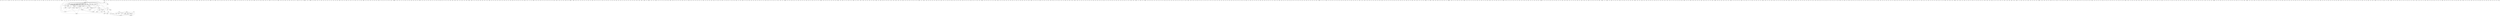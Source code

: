 digraph G {
  yx [ label="yx(3)" ];
  vnet [ label="vnet(1)" ];
  wv [ label="wv(1)" ];
  ik [ label="ik(1)" ];
  mqfa [ label="mqfa(1)" ];
  yor [ label="yor(1)" ];
  pvb [ label="pvb(1)" ];
  wnsm [ label="wnsm(1)" ];
  ql [ label="ql(1)" ];
  zd [ label="zd(1)" ];
  beware [ label="beware(1)" ];
  qw [ label="qw(3)" ];
  muvz [ label="muvz(1)" ];
  ym [ label="ym(2)" ];
  ue [ label="ue(1)" ];
  jd [ label="jd(1)" ];
  qggm [ label="qggm(1)" ];
  jb [ label="jb(3)" ];
  bsk [ label="bsk(1)" ];
  au [ label="au(4)" ];
  ksicp [ label="ksicp(1)" ];
  cu [ label="cu(1)" ];
  jm [ label="jm(3)" ];
  dgj [ label="dgj(1)" ];
  ht [ label="ht(2)" ];
  xk [ label="xk(2)" ];
  bl [ label="bl(1)" ];
  dgu [ label="dgu(1)" ];
  aiz [ label="aiz(1)" ];
  uktgwxrm [ label="uktgwxrm(1)" ];
  oa [ label="oa(1)" ];
  ba [ label="ba(2)" ];
  tnx [ label="tnx(1)" ];
  pu [ label="pu(1)" ];
  jx [ label="jx(4)" ];
  pgx [ label="pgx(1)" ];
  cc [ label="cc(1)" ];
  zv [ label="zv(1)" ];
  rr [ label="rr(1)" ];
  uq [ label="uq(1)" ];
  xxh [ label="xxh(1)" ];
  sp [ label="sp(3)" ];
  beta [ label="beta(1)" ];
  files [ label="files(1)" ];
  function [ label="function(1)" ];
  os [ label="os(2)" ];
  ko [ label="ko(1)" ];
  uzb [ label="uzb(1)" ];
  nhyr [ label="nhyr(1)" ];
  kd [ label="kd(1)" ];
  gr [ label="gr(1)" ];
  mji [ label="mji(1)" ];
  jln [ label="jln(1)" ];
  bw [ label="bw(1)" ];
  pj [ label="pj(3)" ];
  qpr [ label="qpr(1)" ];
  fp [ label="fp(1)" ];
  lf [ label="lf(1)" ];
  fza [ label="fza(1)" ];
  kz [ label="kz(4)" ];
  spec [ label="spec(3)" ];
  damage [ label="damage(1)" ];
  boom [ label="boom(1)" ];
  monitor [ label="monitor(3)" ];
  goj [ label="goj(2)" ];
  cyu [ label="cyu(1)" ];
  hzrc [ label="hzrc(1)" ];
  pv [ label="pv(1)" ];
  vr [ label="vr(1)" ];
  jwf [ label="jwf(1)" ];
  lq [ label="lq(2)" ];
  wt [ label="wt(2)" ];
  vg [ label="vg(2)" ];
  cd [ label="cd(1)" ];
  cnr [ label="cnr(1)" ];
  fvhk [ label="fvhk(1)" ];
  hejb [ label="hejb(1)" ];
  mntrv [ label="mntrv(1)" ];
  nz [ label="nz(1)" ];
  tl [ label="tl(1)" ];
  ilt [ label="ilt(1)" ];
  cpeo [ label="cpeo(1)" ];
  ktriom [ label="ktriom(1)" ];
  ry [ label="ry(3)" ];
  gbyl [ label="gbyl(1)" ];
  bvx [ label="bvx(1)" ];
  mh [ label="mh(5)" ];
  lak [ label="lak(1)" ];
  owx [ label="owx(1)" ];
  zagjt [ label="zagjt(1)" ];
  infozip [ label="infozip(2)" ];
  need [ label="need(1)" ];
  utility [ label="utility(1)" ];
  dww [ label="dww(1)" ];
  wi [ label="wi(3)" ];
  otv [ label="otv(1)" ];
  rc [ label="rc(2)" ];
  vunma [ label="vunma(1)" ];
  zaoy [ label="zaoy(1)" ];
  gfn [ label="gfn(1)" ];
  oa [ label="oa(3)" ];
  cu [ label="cu(4)" ];
  kam [ label="kam(1)" ];
  zob [ label="zob(1)" ];
  wb [ label="wb(3)" ];
  zbwheq [ label="zbwheq(1)" ];
  nj [ label="nj(2)" ];
  wtaukk [ label="wtaukk(1)" ];
  nxm [ label="nxm(1)" ];
  hj [ label="hj(1)" ];
  xyf [ label="xyf(1)" ];
  zxrm [ label="zxrm(1)" ];
  end [ label="end(1)" ];
  oxz [ label="oxz(1)" ];
  kwh [ label="kwh(1)" ];
  xd [ label="xd(1)" ];
  sfnzcgf [ label="sfnzcgf(1)" ];
  se [ label="se(1)" ];
  cj [ label="cj(2)" ];
  akd [ label="akd(1)" ];
  lta [ label="lta(1)" ];
  zu [ label="zu(2)" ];
  zwow [ label="zwow(1)" ];
  jjml [ label="jjml(1)" ];
  vyf [ label="vyf(4)" ];
  hdvhkd [ label="hdvhkd(1)" ];
  ytb [ label="ytb(1)" ];
  dw [ label="dw(2)" ];
  ghg [ label="ghg(1)" ];
  jmew [ label="jmew(1)" ];
  nosj [ label="nosj(1)" ];
  zd [ label="zd(1)" ];
  dl [ label="dl(1)" ];
  public [ label="public(1)" ];
  ir [ label="ir(3)" ];
  lmx [ label="lmx(1)" ];
  da [ label="da(1)" ];
  icybuko [ label="icybuko(1)" ];
  dmf [ label="dmf(1)" ];
  mj [ label="mj(1)" ];
  vnmy [ label="vnmy(1)" ];
  nu [ label="nu(5)" ];
  mpj [ label="mpj(1)" ];
  btwt [ label="btwt(1)" ];
  qp [ label="qp(2)" ];
  iz [ label="iz(1)" ];
  mqig [ label="mqig(1)" ];
  xga [ label="xga(3)" ];
  zip [ label="zip(1)" ];
  diskette [ label="diskette(1)" ];
  installation [ label="installation(2)" ];
  adapter [ label="adapter(4)" ];
  demand [ label="demand(1)" ];
  use [ label="use(2)" ];
  re [ label="re(1)" ];
  comp [ label="comp(1)" ];
  revision [ label="revision(1)" ];
  change [ label="change(1)" ];
  dmqs [ label="dmqs(6)" ];
  misc [ label="misc(1)" ];
  zip [ label="zip(1)" ];
  af [ label="af(1)" ];
  tg [ label="tg(1)" ];
  snwwtnuykz [ label="snwwtnuykz(1)" ];
  cub [ label="cub(1)" ];
  invalidate [ label="invalidate(1)" ];
  jq [ label="jq(1)" ];
  fgen [ label="fgen(1)" ];
  oum [ label="oum(1)" ];
  tr [ label="tr(4)" ];
  obib [ label="obib(1)" ];
  hp [ label="hp(2)" ];
  sd [ label="sd(1)" ];
  gn [ label="gn(1)" ];
  ut [ label="ut(1)" ];
  suu [ label="suu(1)" ];
  moc [ label="moc(1)" ];
  gy [ label="gy(1)" ];
  lya [ label="lya(1)" ];
  pkme [ label="pkme(1)" ];
  moh [ label="moh(1)" ];
  ott [ label="ott(1)" ];
  gyqk [ label="gyqk(1)" ];
  gc [ label="gc(1)" ];
  izszw [ label="izszw(1)" ];
  zo [ label="zo(2)" ];
  uwkst [ label="uwkst(1)" ];
  rg [ label="rg(1)" ];
  zz [ label="zz(1)" ];
  ajb [ label="ajb(1)" ];
  jeo [ label="jeo(2)" ];
  offers [ label="offers(1)" ];
  wear [ label="wear(1)" ];
  speak [ label="speak(1)" ];
  anything [ label="anything(2)" ];
  make [ label="make(1)" ];
  suit [ label="suit(1)" ];
  igdapi [ label="igdapi(1)" ];
  uie [ label="uie(1)" ];
  max [ label="max(1)" ];
  mty [ label="mty(1)" ];
  xzi [ label="xzi(1)" ];
  pn [ label="pn(2)" ];
  nm [ label="nm(3)" ];
  utkzmo [ label="utkzmo(1)" ];
  di [ label="di(1)" ];
  yp [ label="yp(1)" ];
  ibv [ label="ibv(1)" ];
  vy [ label="vy(4)" ];
  eed [ label="eed(1)" ];
  njszo [ label="njszo(1)" ];
  ktquhkxdm [ label="ktquhkxdm(1)" ];
  bxb [ label="bxb(1)" ];
  koo [ label="koo(1)" ];
  nx [ label="nx(1)" ];
  vn [ label="vn(1)" ];
  gyg [ label="gyg(1)" ];
  nb [ label="nb(1)" ];
  boj [ label="boj(1)" ];
  emp [ label="emp(1)" ];
  fgj [ label="fgj(1)" ];
  mv [ label="mv(5)" ];
  od [ label="od(2)" ];
  favorite [ label="favorite(2)" ];
  wp [ label="wp(1)" ];
  dzk [ label="dzk(1)" ];
  oo [ label="oo(1)" ];
  mk [ label="mk(4)" ];
  reu [ label="reu(2)" ];
  uu [ label="uu(1)" ];
  wr [ label="wr(3)" ];
  ek [ label="ek(3)" ];
  cr [ label="cr(6)" ];
  dpf [ label="dpf(1)" ];
  qd [ label="qd(1)" ];
  vc [ label="vc(2)" ];
  doz [ label="doz(1)" ];
  rtcw [ label="rtcw(1)" ];
  pgf [ label="pgf(1)" ];
  meck [ label="meck(1)" ];
  gkup [ label="gkup(1)" ];
  ypwr [ label="ypwr(1)" ];
  zum [ label="zum(1)" ];
  oycl [ label="oycl(1)" ];
  vhvv [ label="vhvv(1)" ];
  lfhq [ label="lfhq(1)" ];
  yaexyv [ label="yaexyv(1)" ];
  gbae [ label="gbae(1)" ];
  lcrw [ label="lcrw(1)" ];
  xa [ label="xa(3)" ];
  pog [ label="pog(1)" ];
  mql [ label="mql(1)" ];
  hps [ label="hps(1)" ];
  lfzzl [ label="lfzzl(1)" ];
  fvzuz [ label="fvzuz(1)" ];
  bfqp [ label="bfqp(1)" ];
  qh [ label="qh(2)" ];
  io [ label="io(3)" ];
  uo [ label="uo(2)" ];
  cruu [ label="cruu(1)" ];
  nned [ label="nned(1)" ];
  ocu [ label="ocu(1)" ];
  bckl [ label="bckl(1)" ];
  ay [ label="ay(1)" ];
  ozw [ label="ozw(1)" ];
  kyt [ label="kyt(2)" ];
  cgk [ label="cgk(3)" ];
  esb [ label="esb(1)" ];
  hx [ label="hx(5)" ];
  eqi [ label="eqi(1)" ];
  oz [ label="oz(3)" ];
  hb [ label="hb(2)" ];
  begin [ label="begin(1)" ];
  brzv [ label="brzv(1)" ];
  zr [ label="zr(1)" ];
  ua [ label="ua(1)" ];
  catseye [ label="catseye(1)" ];
  khw [ label="khw(1)" ];
  hm [ label="hm(2)" ];
  cg [ label="cg(3)" ];
  tc [ label="tc(2)" ];
  irm [ label="irm(1)" ];
  jt [ label="jt(3)" ];
  huf [ label="huf(1)" ];
  hoz [ label="hoz(1)" ];
  kk [ label="kk(2)" ];
  giccw [ label="giccw(1)" ];
  gyklw [ label="gyklw(1)" ];
  mxk [ label="mxk(1)" ];
  gv [ label="gv(4)" ];
  mcb [ label="mcb(1)" ];
  mcpk [ label="mcpk(1)" ];
  zg [ label="zg(5)" ];
  signature [ label="signature(1)" ];
  zjnjkjn [ label="zjnjkjn(1)" ];
  gsu [ label="gsu(1)" ];
  osvv [ label="osvv(1)" ];
  rww [ label="rww(1)" ];
  tc [ label="tc(2)" ];
  ft [ label="ft(3)" ];
  erz [ label="erz(1)" ];
  kv [ label="kv(4)" ];
  imy [ label="imy(1)" ];
  lm [ label="lm(1)" ];
  htgx [ label="htgx(1)" ];
  iskx [ label="iskx(1)" ];
  zzh [ label="zzh(1)" ];
  ty [ label="ty(2)" ];
  rv [ label="rv(1)" ];
  gk [ label="gk(2)" ];
  tn [ label="tn(1)" ];
  lb [ label="lb(3)" ];
  bbz [ label="bbz(1)" ];
  ru [ label="ru(2)" ];
  iax [ label="iax(1)" ];
  md [ label="md(4)" ];
  qqa [ label="qqa(1)" ];
  zv [ label="zv(1)" ];
  mo [ label="mo(6)" ];
  mwx [ label="mwx(1)" ];
  er [ label="er(1)" ];
  eyj [ label="eyj(1)" ];
  rlb [ label="rlb(1)" ];
  ftv [ label="ftv(1)" ];
  kcu [ label="kcu(1)" ];
  zk [ label="zk(6)" ];
  aoo [ label="aoo(1)" ];
  mlax [ label="mlax(1)" ];
  xpvf [ label="xpvf(1)" ];
  dvaac [ label="dvaac(1)" ];
  ue [ label="ue(3)" ];
  qywjea [ label="qywjea(1)" ];
  fi [ label="fi(1)" ];
  omcage [ label="omcage(1)" ];
  dmz [ label="dmz(1)" ];
  slv [ label="slv(1)" ];
  icyluco [ label="icyluco(1)" ];
  dj [ label="dj(1)" ];
  lx [ label="lx(1)" ];
  rwl [ label="rwl(1)" ];
  cy [ label="cy(1)" ];
  tojl [ label="tojl(1)" ];
  epk [ label="epk(1)" ];
  eunyn [ label="eunyn(1)" ];
  nwg [ label="nwg(2)" ];
  yi [ label="yi(2)" ];
  wc [ label="wc(1)" ];
  nf [ label="nf(2)" ];
  iza [ label="iza(1)" ];
  qqk [ label="qqk(1)" ];
  zng [ label="zng(1)" ];
  zs [ label="zs(1)" ];
  kpjfq [ label="kpjfq(1)" ];
  rc [ label="rc(3)" ];
  pxf [ label="pxf(1)" ];
  vdh [ label="vdh(1)" ];
  mz [ label="mz(5)" ];
  unpack [ label="unpack(1)" ];
  environment [ label="environment(1)" ];
  tiq [ label="tiq(1)" ];
  fnc [ label="fnc(1)" ];
  cn [ label="cn(1)" ];
  qtxxc [ label="qtxxc(1)" ];
  yt [ label="yt(1)" ];
  qh [ label="qh(1)" ];
  eg [ label="eg(1)" ];
  acu [ label="acu(1)" ];
  gytj [ label="gytj(1)" ];
  hrhg [ label="hrhg(1)" ];
  sa [ label="sa(1)" ];
  pwd [ label="pwd(1)" ];
  ioy [ label="ioy(1)" ];
  mode [ label="mode(1)" ];
  region [ label="region(1)" ];
  ability [ label="ability(1)" ];
  ebdf [ label="ebdf(1)" ];
  sl [ label="sl(1)" ];
  dp [ label="dp(4)" ];
  kjt [ label="kjt(1)" ];
  iv [ label="iv(1)" ];
  zop [ label="zop(1)" ];
  rcjb [ label="rcjb(1)" ];
  acpp [ label="acpp(1)" ];
  sw [ label="sw(1)" ];
  play [ label="play(1)" ];
  xga [ label="xga(4)" ];
  work [ label="work(1)" ];
  practice [ label="practice(1)" ];
  sense [ label="sense(1)" ];
  hacking [ label="hacking(1)" ];
  post [ label="post(2)" ];
  ftp [ label="ftp(1)" ];
  computing [ label="computing(1)" ];
  pub [ label="pub(1)" ];
  run [ label="run(2)" ];
  time [ label="time(3)" ];
  wait [ label="wait(1)" ];
  represents [ label="represents(1)" ];
  nq [ label="nq(2)" ];
  vghtlv [ label="vghtlv(1)" ];
  cb [ label="cb(1)" ];
  npi [ label="npi(1)" ];
  mqe [ label="mqe(1)" ];
  ttbt [ label="ttbt(1)" ];
  ztg [ label="ztg(1)" ];
  phc [ label="phc(1)" ];
  syz [ label="syz(1)" ];
  jtbl [ label="jtbl(1)" ];
  kc [ label="kc(1)" ];
  sz [ label="sz(3)" ];
  uqyk [ label="uqyk(1)" ];
  miq [ label="miq(1)" ];
  bv [ label="bv(2)" ];
  kx [ label="kx(1)" ];
  sjb [ label="sjb(1)" ];
  rx [ label="rx(1)" ];
  vsdvv [ label="vsdvv(1)" ];
  uvav [ label="uvav(1)" ];
  ov [ label="ov(2)" ];
  operation [ label="operation(1)" ];
  fo [ label="fo(2)" ];
  whl [ label="whl(1)" ];
  gdx [ label="gdx(1)" ];
  ssg [ label="ssg(1)" ];
  vzzu [ label="vzzu(1)" ];
  sngi [ label="sngi(1)" ];
  rm [ label="rm(1)" ];
  tf [ label="tf(2)" ];
  zn [ label="zn(3)" ];
  uiwml [ label="uiwml(1)" ];
  pfj [ label="pfj(1)" ];
  iu [ label="iu(1)" ];
  ujpi [ label="ujpi(1)" ];
  rqz [ label="rqz(1)" ];
  tt [ label="tt(1)" ];
  rb [ label="rb(4)" ];
  gvwdifcn [ label="gvwdifcn(1)" ];
  jqiy [ label="jqiy(1)" ];
  yw [ label="yw(5)" ];
  cx [ label="cx(3)" ];
  fzu [ label="fzu(1)" ];
  lpy [ label="lpy(1)" ];
  bch [ label="bch(1)" ];
  qk [ label="qk(2)" ];
  mhfpd [ label="mhfpd(1)" ];
  lyq [ label="lyq(1)" ];
  point [ label="point(1)" ];
  zc [ label="zc(4)" ];
  qv [ label="qv(1)" ];
  jdzk [ label="jdzk(1)" ];
  zbw [ label="zbw(1)" ];
  subject [ label="subject(1)" ];
  lp [ label="lp(2)" ];
  zdkh [ label="zdkh(1)" ];
  wwbwt [ label="wwbwt(1)" ];
  ceohl [ label="ceohl(1)" ];
  xu [ label="xu(3)" ];
  jsn [ label="jsn(1)" ];
  udkz [ label="udkz(1)" ];
  nt [ label="nt(3)" ];
  zdnj [ label="zdnj(1)" ];
  odcgd [ label="odcgd(1)" ];
  mr [ label="mr(3)" ];
  hp [ label="hp(1)" ];
  mgm [ label="mgm(1)" ];
  mg [ label="mg(3)" ];
  kaul [ label="kaul(3)" ];
  watson [ label="watson(1)" ];
  com [ label="com(2)" ];
  yl [ label="yl(2)" ];
  wa [ label="wa(3)" ];
  cql [ label="cql(1)" ];
  mvzwz [ label="mvzwz(1)" ];
  send [ label="send(1)" ];
  eqky [ label="eqky(1)" ];
  reozk [ label="reozk(1)" ];
  zgv [ label="zgv(1)" ];
  qbpd [ label="qbpd(1)" ];
  iolu [ label="iolu(1)" ];
  gq [ label="gq(1)" ];
  sg [ label="sg(2)" ];
  nc [ label="nc(2)" ];
  ryb [ label="ryb(1)" ];
  fz [ label="fz(2)" ];
  jq [ label="jq(1)" ];
  bk [ label="bk(1)" ];
  kmmgt [ label="kmmgt(1)" ];
  xj [ label="xj(2)" ];
  wzpxsn [ label="wzpxsn(1)" ];
  vguw [ label="vguw(1)" ];
  jfc [ label="jfc(1)" ];
  gf [ label="gf(1)" ];
  zfe [ label="zfe(1)" ];
  lek [ label="lek(1)" ];
  apsu [ label="apsu(1)" ];
  kce [ label="kce(1)" ];
  qjwuy [ label="qjwuy(1)" ];
  bob [ label="bob(1)" ];
  rru [ label="rru(1)" ];
  pm [ label="pm(2)" ];
  xfc [ label="xfc(1)" ];
  apk [ label="apk(1)" ];
  uma [ label="uma(1)" ];
  yo [ label="yo(1)" ];
  oft [ label="oft(1)" ];
  mszl [ label="mszl(1)" ];
  vmdx [ label="vmdx(1)" ];
  fd [ label="fd(2)" ];
  ulu [ label="ulu(1)" ];
  iy [ label="iy(3)" ];
  cpmu [ label="cpmu(1)" ];
  px [ label="px(4)" ];
  dv [ label="dv(1)" ];
  mcnl [ label="mcnl(1)" ];
  osx [ label="osx(2)" ];
  ifxdwnxie [ label="ifxdwnxie(1)" ];
  ejh [ label="ejh(1)" ];
  rm [ label="rm(1)" ];
  ok [ label="ok(3)" ];
  osb [ label="osb(1)" ];
  ozr [ label="ozr(1)" ];
  zwx [ label="zwx(1)" ];
  mzpx [ label="mzpx(1)" ];
  npvau [ label="npvau(1)" ];
  iqz [ label="iqz(1)" ];
  jp [ label="jp(1)" ];
  dick [ label="dick(1)" ];
  nok [ label="nok(1)" ];
  hsu [ label="hsu(1)" ];
  lfm [ label="lfm(1)" ];
  ntq [ label="ntq(1)" ];
  xc [ label="xc(1)" ];
  jca [ label="jca(1)" ];
  sh [ label="sh(1)" ];
  pb [ label="pb(3)" ];
  cdp [ label="cdp(1)" ];
  jrzk [ label="jrzk(1)" ];
  kr [ label="kr(3)" ];
  result [ label="result(1)" ];
  djimip [ label="djimip(1)" ];
  uro [ label="uro(1)" ];
  bie [ label="bie(1)" ];
  ms [ label="ms(1)" ];
  qqkq [ label="qqkq(1)" ];
  br [ label="br(2)" ];
  vxp [ label="vxp(1)" ];
  vj [ label="vj(2)" ];
  mtiu [ label="mtiu(1)" ];
  mhnz [ label="mhnz(1)" ];
  bhy [ label="bhy(1)" ];
  yz [ label="yz(1)" ];
  lst [ label="lst(2)" ];
  xpo [ label="xpo(1)" ];
  wvzx [ label="wvzx(1)" ];
  rq [ label="rq(1)" ];
  ibbg [ label="ibbg(1)" ];
  gd [ label="gd(1)" ];
  mby [ label="mby(1)" ];
  kuzrk [ label="kuzrk(1)" ];
  kmxozn [ label="kmxozn(1)" ];
  mfxr [ label="mfxr(1)" ];
  iq [ label="iq(1)" ];
  wxj [ label="wxj(1)" ];
  iov [ label="iov(1)" ];
  xbu [ label="xbu(1)" ];
  wl [ label="wl(3)" ];
  gu [ label="gu(1)" ];
  ct [ label="ct(3)" ];
  gtej [ label="gtej(1)" ];
  qo [ label="qo(2)" ];
  noih [ label="noih(1)" ];
  syd [ label="syd(1)" ];
  vu [ label="vu(3)" ];
  mpg [ label="mpg(1)" ];
  icu [ label="icu(1)" ];
  wue [ label="wue(1)" ];
  fa [ label="fa(2)" ];
  dwj [ label="dwj(1)" ];
  pe [ label="pe(1)" ];
  fl [ label="fl(4)" ];
  mca [ label="mca(1)" ];
  lshv [ label="lshv(1)" ];
  wxb [ label="wxb(1)" ];
  yh [ label="yh(4)" ];
  gjg [ label="gjg(1)" ];
  tj [ label="tj(1)" ];
  uwb [ label="uwb(1)" ];
  ym [ label="ym(1)" ];
  lyygw [ label="lyygw(1)" ];
  hnp [ label="hnp(1)" ];
  mnzgvg [ label="mnzgvg(1)" ];
  tt [ label="tt(1)" ];
  wz [ label="wz(1)" ];
  kgm [ label="kgm(1)" ];
  ds [ label="ds(2)" ];
  depends [ label="depends(1)" ];
  mot [ label="mot(1)" ];
  oy [ label="oy(5)" ];
  mxw [ label="mxw(1)" ];
  cuw [ label="cuw(1)" ];
  slv [ label="slv(1)" ];
  sxwz [ label="sxwz(1)" ];
  yuv [ label="yuv(1)" ];
  eu [ label="eu(4)" ];
  xf [ label="xf(1)" ];
  msq [ label="msq(1)" ];
  yre [ label="yre(1)" ];
  yuw [ label="yuw(1)" ];
  cnm [ label="cnm(1)" ];
  noy [ label="noy(1)" ];
  rxhu [ label="rxhu(1)" ];
  cq [ label="cq(1)" ];
  bz [ label="bz(4)" ];
  szm [ label="szm(1)" ];
  rt [ label="rt(1)" ];
  eqj [ label="eqj(2)" ];
  wbmzit [ label="wbmzit(1)" ];
  etdu [ label="etdu(1)" ];
  mcw [ label="mcw(1)" ];
  kj [ label="kj(4)" ];
  hkj [ label="hkj(1)" ];
  ef [ label="ef(2)" ];
  hun [ label="hun(1)" ];
  uv [ label="uv(1)" ];
  obt [ label="obt(1)" ];
  gf [ label="gf(1)" ];
  wj [ label="wj(2)" ];
  ri [ label="ri(1)" ];
  dsx [ label="dsx(1)" ];
  wd [ label="wd(1)" ];
  mee [ label="mee(1)" ];
  urzs [ label="urzs(1)" ];
  hsy [ label="hsy(1)" ];
  cgj [ label="cgj(1)" ];
  xxtv [ label="xxtv(1)" ];
  eq [ label="eq(1)" ];
  lw [ label="lw(3)" ];
  qg [ label="qg(2)" ];
  mwj [ label="mwj(1)" ];
  yra [ label="yra(1)" ];
  idrv [ label="idrv(1)" ];
  tfe [ label="tfe(1)" ];
  qr [ label="qr(1)" ];
  sg [ label="sg(1)" ];
  hyk [ label="hyk(1)" ];
  vm [ label="vm(2)" ];
  pfbd [ label="pfbd(1)" ];
  sk [ label="sk(1)" ];
  xcxf [ label="xcxf(1)" ];
  hw [ label="hw(1)" ];
  vf [ label="vf(2)" ];
  fua [ label="fua(1)" ];
  slo [ label="slo(1)" ];
  qqk [ label="qqk(1)" ];
  pgd [ label="pgd(1)" ];
  egs [ label="egs(1)" ];
  hgq [ label="hgq(1)" ];
  nzj [ label="nzj(1)" ];
  np [ label="np(1)" ];
  uo [ label="uo(19)" ];
  vz [ label="vz(1)" ];
  mc [ label="mc(1)" ];
  kenxr [ label="kenxr(1)" ];
  mn [ label="mn(2)" ];
  cb [ label="cb(1)" ];
  zfmg [ label="zfmg(1)" ];
  bdg [ label="bdg(1)" ];
  rgz [ label="rgz(1)" ];
  hl [ label="hl(2)" ];
  rncb [ label="rncb(1)" ];
  jgy [ label="jgy(1)" ];
  gj [ label="gj(4)" ];
  kdv [ label="kdv(1)" ];
  wz [ label="wz(1)" ];
  lslo [ label="lslo(1)" ];
  zay [ label="zay(1)" ];
  gu [ label="gu(2)" ];
  kzf [ label="kzf(1)" ];
  gwj [ label="gwj(1)" ];
  wig [ label="wig(1)" ];
  cfcy [ label="cfcy(1)" ];
  bk [ label="bk(1)" ];
  bo [ label="bo(2)" ];
  yzv [ label="yzv(1)" ];
  jip [ label="jip(1)" ];
  ne [ label="ne(2)" ];
  ajrh [ label="ajrh(1)" ];
  sk [ label="sk(1)" ];
  disclaimer [ label="disclaimer(1)" ];
  sk [ label="sk(1)" ];
  fh [ label="fh(1)" ];
  sv [ label="sv(2)" ];
  archive [ label="archive(1)" ];
  ef [ label="ef(1)" ];
  tb [ label="tb(1)" ];
  jf [ label="jf(1)" ];
  aw [ label="aw(1)" ];
  dz [ label="dz(1)" ];
  pt [ label="pt(7)" ];
  tx [ label="tx(2)" ];
  zj [ label="zj(3)" ];
  yti [ label="yti(1)" ];
  og [ label="og(5)" ];
  ja [ label="ja(4)" ];
  bph [ label="bph(1)" ];
  fitc [ label="fitc(1)" ];
  jl [ label="jl(2)" ];
  gxh [ label="gxh(1)" ];
  hoj [ label="hoj(1)" ];
  eq [ label="eq(1)" ];
  life [ label="life(1)" ];
  ee [ label="ee(1)" ];
  mrda [ label="mrda(1)" ];
  vwsx [ label="vwsx(1)" ];
  vcmxw [ label="vcmxw(1)" ];
  zinj [ label="zinj(1)" ];
  mf [ label="mf(5)" ];
  bvz [ label="bvz(1)" ];
  mq [ label="mq(1)" ];
  nduv [ label="nduv(1)" ];
  lrq [ label="lrq(1)" ];
  gxk [ label="gxk(1)" ];
  rhepj [ label="rhepj(1)" ];
  ep [ label="ep(2)" ];
  ycv [ label="ycv(1)" ];
  uc [ label="uc(2)" ];
  dn [ label="dn(2)" ];
  hjz [ label="hjz(1)" ];
  nfp [ label="nfp(1)" ];
  fuy [ label="fuy(1)" ];
  jhrl [ label="jhrl(1)" ];
  ug [ label="ug(3)" ];
  tzt [ label="tzt(1)" ];
  diw [ label="diw(1)" ];
  cypf [ label="cypf(1)" ];
  fg [ label="fg(1)" ];
  lz [ label="lz(3)" ];
  eqkf [ label="eqkf(1)" ];
  card [ label="card(1)" ];
  oowg [ label="oowg(1)" ];
  nh [ label="nh(4)" ];
  zov [ label="zov(1)" ];
  kjc [ label="kjc(1)" ];
  rhhlmjp [ label="rhhlmjp(1)" ];
  vi [ label="vi(2)" ];
  ettblmv [ label="ettblmv(1)" ];
  mgxu [ label="mgxu(1)" ];
  kjd [ label="kjd(2)" ];
  myla [ label="myla(1)" ];
  xiq [ label="xiq(1)" ];
  mdj [ label="mdj(1)" ];
  gse [ label="gse(1)" ];
  bj [ label="bj(1)" ];
  dmqspath [ label="dmqspath(1)" ];
  cpye [ label="cpye(1)" ];
  sc [ label="sc(2)" ];
  zx [ label="zx(2)" ];
  aqn [ label="aqn(1)" ];
  pw [ label="pw(1)" ];
  deh [ label="deh(1)" ];
  joiyzdgj [ label="joiyzdgj(1)" ];
  wnc [ label="wnc(1)" ];
  cdv [ label="cdv(1)" ];
  du [ label="du(2)" ];
  zm [ label="zm(4)" ];
  kln [ label="kln(1)" ];
  du [ label="du(1)" ];
  omq [ label="omq(1)" ];
  tsu [ label="tsu(1)" ];
  dakr [ label="dakr(1)" ];
  bu [ label="bu(2)" ];
  pl [ label="pl(2)" ];
  bazj [ label="bazj(1)" ];
  gphq [ label="gphq(1)" ];
  udw [ label="udw(1)" ];
  zb [ label="zb(3)" ];
  mxp [ label="mxp(1)" ];
  hzno [ label="hzno(1)" ];
  te [ label="te(2)" ];
  warrenty [ label="warrenty(1)" ];
  jd [ label="jd(2)" ];
  hg [ label="hg(3)" ];
  ww [ label="ww(1)" ];
  jo [ label="jo(1)" ];
  cl [ label="cl(1)" ];
  tp [ label="tp(2)" ];
  hr [ label="hr(4)" ];
  zxu [ label="zxu(1)" ];
  botx [ label="botx(1)" ];
  sg [ label="sg(5)" ];
  mzb [ label="mzb(1)" ];
  zkbv [ label="zkbv(2)" ];
  ge [ label="ge(2)" ];
  coqb [ label="coqb(1)" ];
  ivk [ label="ivk(1)" ];
  xv [ label="xv(1)" ];
  yux [ label="yux(1)" ];
  kq [ label="kq(3)" ];
  knk [ label="knk(1)" ];
  jgbeiuzwiy [ label="jgbeiuzwiy(1)" ];
  izw [ label="izw(1)" ];
  sr [ label="sr(2)" ];
  klr [ label="klr(1)" ];
  myv [ label="myv(1)" ];
  gw [ label="gw(1)" ];
  kf [ label="kf(4)" ];
  jnxn [ label="jnxn(1)" ];
  szn [ label="szn(1)" ];
  lh [ label="lh(1)" ];
  jkjiuv [ label="jkjiuv(1)" ];
  gbd [ label="gbd(1)" ];
  bivlg [ label="bivlg(1)" ];
  mxi [ label="mxi(1)" ];
  ok [ label="ok(3)" ];
  flz [ label="flz(1)" ];
  zf [ label="zf(8)" ];
  vaw [ label="vaw(1)" ];
  eqh [ label="eqh(2)" ];
  qc [ label="qc(1)" ];
  xektx [ label="xektx(1)" ];
  vxya [ label="vxya(1)" ];
  koj [ label="koj(1)" ];
  mhicm [ label="mhicm(1)" ];
  oq [ label="oq(1)" ];
  qxf [ label="qxf(1)" ];
  yz [ label="yz(1)" ];
  mu [ label="mu(5)" ];
  xm [ label="xm(3)" ];
  pspfr [ label="pspfr(1)" ];
  hkllnfmc [ label="hkllnfmc(1)" ];
  xx [ label="xx(1)" ];
  mpitmc [ label="mpitmc(1)" ];
  mj [ label="mj(2)" ];
  el [ label="el(2)" ];
  pbnp [ label="pbnp(1)" ];
  nl [ label="nl(2)" ];
  blj [ label="blj(1)" ];
  kvh [ label="kvh(1)" ];
  pkzip [ label="pkzip(1)" ];
  nw [ label="nw(3)" ];
  kya [ label="kya(1)" ];
  wk [ label="wk(4)" ];
  dwu [ label="dwu(1)" ];
  yco [ label="yco(1)" ];
  kta [ label="kta(1)" ];
  grkmk [ label="grkmk(1)" ];
  wcg [ label="wcg(1)" ];
  vxf [ label="vxf(1)" ];
  wv [ label="wv(3)" ];
  wxdq [ label="wxdq(1)" ];
  yku [ label="yku(1)" ];
  rq [ label="rq(1)" ];
  ennm [ label="ennm(1)" ];
  xb [ label="xb(3)" ];
  ea [ label="ea(3)" ];
  vnz [ label="vnz(1)" ];
  eqk [ label="eqk(1)" ];
  jg [ label="jg(2)" ];
  zt [ label="zt(1)" ];
  xns [ label="xns(1)" ];
  bia [ label="bia(1)" ];
  mzon [ label="mzon(1)" ];
  mznw [ label="mznw(1)" ];
  bcct [ label="bcct(1)" ];
  rh [ label="rh(1)" ];
  tlo [ label="tlo(1)" ];
  erm [ label="erm(1)" ];
  gx [ label="gx(1)" ];
  sj [ label="sj(3)" ];
  arqz [ label="arqz(1)" ];
  egulnk [ label="egulnk(1)" ];
  su [ label="su(6)" ];
  zi [ label="zi(1)" ];
  mipot [ label="mipot(1)" ];
  boca [ label="boca(1)" ];
  vxq [ label="vxq(2)" ];
  mx [ label="mx(1)" ];
  yg [ label="yg(1)" ];
  eqku [ label="eqku(1)" ];
  mgh [ label="mgh(1)" ];
  zaq [ label="zaq(1)" ];
  wcv [ label="wcv(1)" ];
  hk [ label="hk(1)" ];
  mxjru [ label="mxjru(1)" ];
  gqiqkjc [ label="gqiqkjc(1)" ];
  ap [ label="ap(5)" ];
  po [ label="po(2)" ];
  gm [ label="gm(2)" ];
  svxa [ label="svxa(1)" ];
  ohwz [ label="ohwz(1)" ];
  tl [ label="tl(1)" ];
  bwj [ label="bwj(1)" ];
  qnbncb [ label="qnbncb(1)" ];
  yr [ label="yr(1)" ];
  gb [ label="gb(1)" ];
  pd [ label="pd(2)" ];
  mb [ label="mb(1)" ];
  jrziojoy [ label="jrziojoy(1)" ];
  kvp [ label="kvp(1)" ];
  ighr [ label="ighr(1)" ];
  jm [ label="jm(2)" ];
  lk [ label="lk(1)" ];
  dr [ label="dr(2)" ];
  hpzu [ label="hpzu(1)" ];
  xp [ label="xp(1)" ];
  wc [ label="wc(1)" ];
  dlto [ label="dlto(1)" ];
  jvzi [ label="jvzi(1)" ];
  qi [ label="qi(1)" ];
  prumlg [ label="prumlg(1)" ];
  mqn [ label="mqn(1)" ];
  lv [ label="lv(3)" ];
  zwo [ label="zwo(1)" ];
  jknv [ label="jknv(1)" ];
  ctdtzv [ label="ctdtzv(1)" ];
  ob [ label="ob(1)" ];
  tjj [ label="tjj(1)" ];
  ijy [ label="ijy(1)" ];
  hji [ label="hji(1)" ];
  mug [ label="mug(2)" ];
  mx [ label="mx(5)" ];
  hbbk [ label="hbbk(1)" ];
  jgqbe [ label="jgqbe(1)" ];
  deoi [ label="deoi(1)" ];
  syw [ label="syw(1)" ];
  grkm [ label="grkm(1)" ];
  mzx [ label="mzx(1)" ];
  cfd [ label="cfd(1)" ];
  xi [ label="xi(3)" ];
  rhln [ label="rhln(1)" ];
  cirx [ label="cirx(1)" ];
  hjbi [ label="hjbi(1)" ];
  bn [ label="bn(2)" ];
  wmw [ label="wmw(1)" ];
  mbud [ label="mbud(1)" ];
  pbb [ label="pbb(1)" ];
  ych [ label="ych(1)" ];
  ce [ label="ce(2)" ];
  lmv [ label="lmv(1)" ];
  gfi [ label="gfi(1)" ];
  hit [ label="hit(1)" ];
  rzdv [ label="rzdv(1)" ];
  ix [ label="ix(3)" ];
  wg [ label="wg(1)" ];
  xt [ label="xt(1)" ];
  ejx [ label="ejx(1)" ];
  brgza [ label="brgza(1)" ];
  im [ label="im(1)" ];
  qecoj [ label="qecoj(1)" ];
  xg [ label="xg(1)" ];
  zsakd [ label="zsakd(1)" ];
  dg [ label="dg(2)" ];
  htf [ label="htf(1)" ];
  nrj [ label="nrj(1)" ];
  joj [ label="joj(1)" ];
  nz [ label="nz(5)" ];
  htq [ label="htq(1)" ];
  uau [ label="uau(1)" ];
  wr [ label="wr(1)" ];
  uuw [ label="uuw(1)" ];
  mih [ label="mih(1)" ];
  mfvv [ label="mfvv(1)" ];
  cp [ label="cp(1)" ];
  yd [ label="yd(10)" ];
  lp [ label="lp(1)" ];
  un [ label="un(3)" ];
  stzk [ label="stzk(1)" ];
  rw [ label="rw(2)" ];
  hefj [ label="hefj(1)" ];
  mioy [ label="mioy(1)" ];
  uy [ label="uy(2)" ];
  jv [ label="jv(2)" ];
  vxu [ label="vxu(3)" ];
  swh [ label="swh(1)" ];
  hox [ label="hox(1)" ];
  zi [ label="zi(3)" ];
  ra [ label="ra(1)" ];
  degw [ label="degw(1)" ];
  jbg [ label="jbg(1)" ];
  km [ label="km(2)" ];
  jku [ label="jku(1)" ];
  ibm [ label="ibm(8)" ];
  nothing [ label="nothing(1)" ];
  kb [ label="kb(2)" ];
  vrz [ label="vrz(1)" ];
  zky [ label="zky(1)" ];
  jo [ label="jo(1)" ];
  moy [ label="moy(1)" ];
  uj [ label="uj(3)" ];
  jzjojky [ label="jzjojky(1)" ];
  qj [ label="qj(1)" ];
  qu [ label="qu(1)" ];
  lo [ label="lo(1)" ];
  md [ label="md(2)" ];
  john [ label="john(1)" ];
  vjuw [ label="vjuw(1)" ];
  suz [ label="suz(1)" ];
  msne [ label="msne(1)" ];
  aw [ label="aw(2)" ];
  bc [ label="bc(1)" ];
  lbz [ label="lbz(1)" ];
  bs [ label="bs(2)" ];
  kmm [ label="kmm(1)" ];
  ypo [ label="ypo(1)" ];
  wu [ label="wu(1)" ];
  gi [ label="gi(2)" ];
  ljeizaw [ label="ljeizaw(1)" ];
  ajp [ label="ajp(1)" ];
  etujx [ label="etujx(1)" ];
  gzn [ label="gzn(1)" ];
  collection [ label="collection(1)" ];
  jgzj [ label="jgzj(1)" ];
  vewdj [ label="vewdj(1)" ];
  zoj [ label="zoj(1)" ];
  mxca [ label="mxca(1)" ];
  ho [ label="ho(1)" ];
  dqc [ label="dqc(1)" ];
  xl [ label="xl(1)" ];
  xekv [ label="xekv(1)" ];
  fs [ label="fs(1)" ];
  sm [ label="sm(3)" ];
  kry [ label="kry(1)" ];
  rfy [ label="rfy(1)" ];
  yj [ label="yj(1)" ];
  nhma [ label="nhma(1)" ];
  haisu [ label="haisu(1)" ];
  dwk [ label="dwk(1)" ];
  jggx [ label="jggx(1)" ];
  sw [ label="sw(1)" ];
  jru [ label="jru(1)" ];
  ff [ label="ff(1)" ];
  vrnw [ label="vrnw(1)" ];
  jnzh [ label="jnzh(1)" ];
  kl [ label="kl(1)" ];
  hwawz [ label="hwawz(1)" ];
  rxmj [ label="rxmj(1)" ];
  dfg [ label="dfg(1)" ];
  kqmx [ label="kqmx(1)" ];
  vglk [ label="vglk(1)" ];
  rmeweb [ label="rmeweb(1)" ];
  ur [ label="ur(1)" ];
  nhml [ label="nhml(1)" ];
  mku [ label="mku(1)" ];
  zyz [ label="zyz(1)" ];
  swjze [ label="swjze(1)" ];
  lxnn [ label="lxnn(1)" ];
  jc [ label="jc(2)" ];
  dm [ label="dm(2)" ];
  hcd [ label="hcd(1)" ];
  moiizbgj [ label="moiizbgj(1)" ];
  cmwl [ label="cmwl(1)" ];
  fvka [ label="fvka(1)" ];
  shm [ label="shm(1)" ];
  db [ label="db(1)" ];
  gegd [ label="gegd(1)" ];
  jn [ label="jn(3)" ];
  ux [ label="ux(1)" ];
  mbp [ label="mbp(1)" ];
  cv [ label="cv(1)" ];
  qx [ label="qx(1)" ];
  nhq [ label="nhq(1)" ];
  adh [ label="adh(1)" ];
  gopqe [ label="gopqe(1)" ];
  eo [ label="eo(5)" ];
  vop [ label="vop(1)" ];
  go [ label="go(2)" ];
  kp [ label="kp(3)" ];
  mpjq [ label="mpjq(1)" ];
  di [ label="di(2)" ];
  qb [ label="qb(5)" ];
  uk [ label="uk(1)" ];
  orm [ label="orm(1)" ];
  fqi [ label="fqi(1)" ];
  ke [ label="ke(1)" ];
  pk [ label="pk(1)" ];
  kjuufu [ label="kjuufu(1)" ];
  wzq [ label="wzq(1)" ];
  sid [ label="sid(1)" ];
  zjz [ label="zjz(1)" ];
  zw [ label="zw(4)" ];
  omg [ label="omg(1)" ];
  dx [ label="dx(3)" ];
  pv [ label="pv(2)" ];
  iqs [ label="iqs(1)" ];
  ivl [ label="ivl(1)" ];
  uj [ label="uj(1)" ];
  jnx [ label="jnx(1)" ];
  ih [ label="ih(3)" ];
  uu [ label="uu(1)" ];
  ew [ label="ew(1)" ];
  mor [ label="mor(1)" ];
  mgv [ label="mgv(1)" ];
  lg [ label="lg(1)" ];
  vxy [ label="vxy(2)" ];
  qreqqzb [ label="qreqqzb(1)" ];
  hazb [ label="hazb(1)" ];
  bi [ label="bi(1)" ];
  yko [ label="yko(1)" ];
  cta [ label="cta(1)" ];
  migi [ label="migi(1)" ];
  huzku [ label="huzku(1)" ];
  gucxi [ label="gucxi(1)" ];
  lr [ label="lr(1)" ];
  hq [ label="hq(1)" ];
  gkj [ label="gkj(1)" ];
  nr [ label="nr(1)" ];
  wq [ label="wq(1)" ];
  azrzi [ label="azrzi(1)" ];
  hf [ label="hf(2)" ];
  tgxu [ label="tgxu(1)" ];
  vw [ label="vw(2)" ];
  mpoh [ label="mpoh(1)" ];
  ck [ label="ck(1)" ];
  xlb [ label="xlb(1)" ];
  azt [ label="azt(1)" ];
  hq [ label="hq(1)" ];
  vl [ label="vl(1)" ];
  ngo [ label="ngo(1)" ];
  gz [ label="gz(1)" ];
  huok [ label="huok(1)" ];
  mt [ label="mt(3)" ];
  wu [ label="wu(1)" ];
  va [ label="va(3)" ];
  ro [ label="ro(1)" ];
  mja [ label="mja(1)" ];
  mer [ label="mer(1)" ];
  ox [ label="ox(3)" ];
  zp [ label="zp(3)" ];
  wjy [ label="wjy(1)" ];
  om [ label="om(3)" ];
  cdy [ label="cdy(1)" ];
  rljry [ label="rljry(1)" ];
  fx [ label="fx(3)" ];
  jey [ label="jey(1)" ];
  vzonuw [ label="vzonuw(1)" ];
  ze [ label="ze(3)" ];
  cdn [ label="cdn(1)" ];
  jfe [ label="jfe(1)" ];
  yp [ label="yp(1)" ];
  gbhghxh [ label="gbhghxh(1)" ];
  yc [ label="yc(1)" ];
  nk [ label="nk(2)" ];
  kdvs [ label="kdvs(1)" ];
  sq [ label="sq(2)" ];
  nv [ label="nv(4)" ];
  xw [ label="xw(1)" ];
  nxw [ label="nxw(1)" ];
  yy [ label="yy(3)" ];
  fb [ label="fb(1)" ];
  toe [ label="toe(1)" ];
  ag [ label="ag(3)" ];
  lj [ label="lj(1)" ];
  tv [ label="tv(1)" ];
  kum [ label="kum(1)" ];
  bbay [ label="bbay(1)" ];
  jnmnbns [ label="jnmnbns(1)" ];
  lqj [ label="lqj(1)" ];
  wzch [ label="wzch(1)" ];
  hhnwc [ label="hhnwc(1)" ];
  tk [ label="tk(2)" ];
  znwp [ label="znwp(1)" ];
  azb [ label="azb(1)" ];
  uvbvz [ label="uvbvz(1)" ];
  yyjsz [ label="yyjsz(1)" ];
  ip [ label="ip(1)" ];
  mlp [ label="mlp(1)" ];
  bq [ label="bq(1)" ];
  ub [ label="ub(1)" ];
  yhye [ label="yhye(1)" ];
  ie [ label="ie(1)" ];
  qze [ label="qze(1)" ];
  obrg [ label="obrg(1)" ];
  gyrk [ label="gyrk(1)" ];
  mw [ label="mw(3)" ];
  wz [ label="wz(1)" ];
  idex [ label="idex(1)" ];
  rdrt [ label="rdrt(1)" ];
  ml [ label="ml(3)" ];
  dylu [ label="dylu(1)" ];
  vd [ label="vd(3)" ];
  oll [ label="oll(1)" ];
  hc [ label="hc(2)" ];
  ma [ label="ma(4)" ];
  qdq [ label="qdq(1)" ];
  zs [ label="zs(1)" ];
  hd [ label="hd(1)" ];
  aidn [ label="aidn(1)" ];
  ux [ label="ux(1)" ];
  egr [ label="egr(1)" ];
  ch [ label="ch(1)" ];
  lrbv [ label="lrbv(1)" ];
  spf [ label="spf(1)" ];
  iojqzg [ label="iojqzg(1)" ];
  gl [ label="gl(1)" ];
  hdv [ label="hdv(1)" ];
  op [ label="op(1)" ];
  qkl [ label="qkl(1)" ];
  krt [ label="krt(1)" ];
  zh [ label="zh(2)" ];
  yq [ label="yq(2)" ];
  ga [ label="ga(2)" ];
  vpnxz [ label="vpnxz(1)" ];
  zbgj [ label="zbgj(2)" ];
  mzc [ label="mzc(1)" ];
  znz [ label="znz(1)" ];
  irwz [ label="irwz(1)" ];
  mzn [ label="mzn(1)" ];
  olu [ label="olu(1)" ];
  nc [ label="nc(2)" ];
  mnt [ label="mnt(1)" ];
  aur [ label="aur(1)" ];
  yn [ label="yn(3)" ];
  kh [ label="kh(1)" ];
  raton [ label="raton(1)" ];
  fu [ label="fu(3)" ];
  dr [ label="dr(1)" ];
  ny [ label="ny(2)" ];
  gaqc [ label="gaqc(1)" ];
  dq [ label="dq(1)" ];
  eqie [ label="eqie(1)" ];
  mnaazaw [ label="mnaazaw(1)" ];
  kjj [ label="kjj(1)" ];
  cdu [ label="cdu(1)" ];
  jj [ label="jj(2)" ];
  jyxkl [ label="jyxkl(1)" ];
  cz [ label="cz(3)" ];
  stress [ label="stress(1)" ];
  kojzzau [ label="kojzzau(1)" ];
  qi [ label="qi(1)" ];
  sb [ label="sb(3)" ];
  qt [ label="qt(1)" ];
  mqz [ label="mqz(1)" ];
  ryjle [ label="ryjle(1)" ];
  pr [ label="pr(1)" ];
  boh [ label="boh(1)" ];
  kl [ label="kl(1)" ];
  utt [ label="utt(1)" ];
  pg [ label="pg(1)" ];
  xs [ label="xs(1)" ];
  sx [ label="sx(2)" ];
  unoa [ label="unoa(1)" ];
  zznowu [ label="zznowu(1)" ];
  zczh [ label="zczh(1)" ];
  xuo [ label="xuo(1)" ];
  xr [ label="xr(1)" ];
  ytme [ label="ytme(1)" ];
  bazit [ label="bazit(1)" ];
  av [ label="av(2)" ];
  cwj [ label="cwj(2)" ];
  ctub [ label="ctub(1)" ];
  wf [ label="wf(1)" ];
  cwu [ label="cwu(1)" ];
  dx [ label="dx(1)" ];
  iw [ label="iw(1)" ];
  letga [ label="letga(1)" ];
  gpi [ label="gpi(1)" ];
  db [ label="db(1)" ];
  bm [ label="bm(2)" ];
  xh [ label="xh(1)" ];
  il [ label="il(1)" ];
  lhk [ label="lhk(1)" ];
  lc [ label="lc(2)" ];
  vz [ label="vz(2)" ];
  jkg [ label="jkg(1)" ];
  rv [ label="rv(1)" ];
  hazf [ label="hazf(1)" ];
  cvgz [ label="cvgz(1)" ];
  xunfwt [ label="xunfwt(1)" ];
  ia [ label="ia(1)" ];
  ln [ label="ln(1)" ];
  bhi [ label="bhi(1)" ];
  whvy [ label="whvy(1)" ];
  evg [ label="evg(1)" ];
  dwz [ label="dwz(1)" ];
  bx [ label="bx(3)" ];
  yma [ label="yma(1)" ];
  hw [ label="hw(1)" ];
  hzz [ label="hzz(1)" ];
  hut [ label="hut(1)" ];
  rv [ label="rv(1)" ];
  mp [ label="mp(4)" ];
  rja [ label="rja(1)" ];
  rxox [ label="rxox(1)" ];
  rzf [ label="rzf(1)" ];
  ku [ label="ku(1)" ];
  uiu [ label="uiu(1)" ];
  cbay [ label="cbay(1)" ];
  cd [ label="cd(1)" ];
  sp -> beta [ label="1" ];
  sp -> files [ label="1" ];
  sp -> function [ label="1" ];
  sp -> os [ label="1" ];
  spec -> damage [ label="1" ];
  spec -> boom [ label="1" ];
  spec -> monitor [ label="1" ];
  infozip -> files [ label="1" ];
  infozip -> need [ label="1" ];
  infozip -> utility [ label="1" ];
  xga -> zip [ label="2" ];
  xga -> diskette [ label="1" ];
  xga -> installation [ label="1" ];
  xga -> adapter [ label="1" ];
  xga -> files [ label="5" ];
  xga -> demand [ label="1" ];
  xga -> use [ label="1" ];
  xga -> function [ label="1" ];
  xga -> re [ label="2" ];
  xga -> comp [ label="2" ];
  xga -> revision [ label="1" ];
  xga -> os [ label="2" ];
  xga -> change [ label="1" ];
  xga -> dmqs [ label="3" ];
  xga -> misc [ label="2" ];
  xga -> zip [ label="2" ];
  jeo -> offers [ label="1" ];
  jeo -> wear [ label="1" ];
  jeo -> speak [ label="1" ];
  jeo -> anything [ label="1" ];
  jeo -> make [ label="1" ];
  jeo -> suit [ label="1" ];
  installation -> adapter [ label="1" ];
  installation -> unpack [ label="1" ];
  installation -> change [ label="1" ];
  installation -> environment [ label="1" ];
  installation -> dmqs [ label="1" ];
  adapter -> monitor [ label="1" ];
  adapter -> mode [ label="1" ];
  adapter -> use [ label="1" ];
  adapter -> region [ label="1" ];
  adapter -> ability [ label="1" ];
  files -> play [ label="1" ];
  files -> monitor [ label="1" ];
  files -> region [ label="1" ];
  files -> xga [ label="1" ];
  files -> function [ label="2" ];
  files -> work [ label="1" ];
  files -> practice [ label="1" ];
  files -> sense [ label="1" ];
  files -> hacking [ label="1" ];
  files -> post [ label="1" ];
  files -> re [ label="2" ];
  files -> comp [ label="1" ];
  files -> revision [ label="1" ];
  files -> ftp [ label="1" ];
  files -> os [ label="3" ];
  files -> computing [ label="1" ];
  files -> pub [ label="1" ];
  files -> dmqs [ label="1" ];
  files -> run [ label="2" ];
  files -> time [ label="1" ];
  files -> misc [ label="1" ];
  files -> zip [ label="1" ];
  files -> wait [ label="2" ];
  files -> utility [ label="1" ];
  files -> represents [ label="1" ];
  monitor -> mode [ label="1" ];
  monitor -> use [ label="1" ];
  monitor -> ability [ label="1" ];
  kaul -> speak [ label="1" ];
  kaul -> anything [ label="1" ];
  kaul -> watson [ label="1" ];
  kaul -> make [ label="1" ];
  kaul -> suit [ label="1" ];
  kaul -> com [ label="2" ];
  fl -> speak [ label="1" ];
  fl -> anything [ label="1" ];
  fl -> make [ label="1" ];
  fl -> suit [ label="1" ];
  use -> change [ label="1" ];
  use -> wait [ label="1" ];
  anything -> make [ label="1" ];
  anything -> suit [ label="1" ];
  xga -> function [ label="1" ];
  xga -> re [ label="2" ];
  xga -> comp [ label="2" ];
  xga -> revision [ label="1" ];
  xga -> os [ label="2" ];
  xga -> change [ label="1" ];
  xga -> dmqs [ label="3" ];
  xga -> misc [ label="2" ];
  xga -> zip [ label="2" ];
  function -> revision [ label="1" ];
  function -> os [ label="1" ];
  tx -> make [ label="1" ];
  tx -> suit [ label="1" ];
  re -> comp [ label="1" ];
  re -> os [ label="1" ];
  re -> computing [ label="1" ];
  re -> misc [ label="1" ];
  os -> pub [ label="1" ];
  os -> dmqs [ label="1" ];
  os -> misc [ label="2" ];
  os -> zip [ label="1" ];
  yd -> suit [ label="9" ];
  ibm -> suit [ label="3" ];
  ibm -> nothing [ label="1" ];
  ibm -> com [ label="2" ];
  ibm -> wait [ label="1" ];
  dmqs -> misc [ label="1" ];
  dmqs -> zip [ label="2" ];
  dmqs -> wait [ label="2" ];
}
